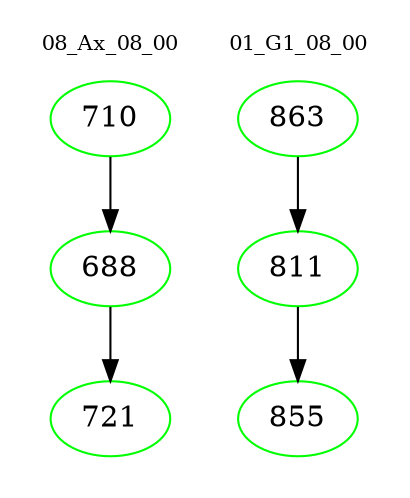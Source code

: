 digraph{
subgraph cluster_0 {
color = white
label = "08_Ax_08_00";
fontsize=10;
T0_710 [label="710", color="green"]
T0_710 -> T0_688 [color="black"]
T0_688 [label="688", color="green"]
T0_688 -> T0_721 [color="black"]
T0_721 [label="721", color="green"]
}
subgraph cluster_1 {
color = white
label = "01_G1_08_00";
fontsize=10;
T1_863 [label="863", color="green"]
T1_863 -> T1_811 [color="black"]
T1_811 [label="811", color="green"]
T1_811 -> T1_855 [color="black"]
T1_855 [label="855", color="green"]
}
}
